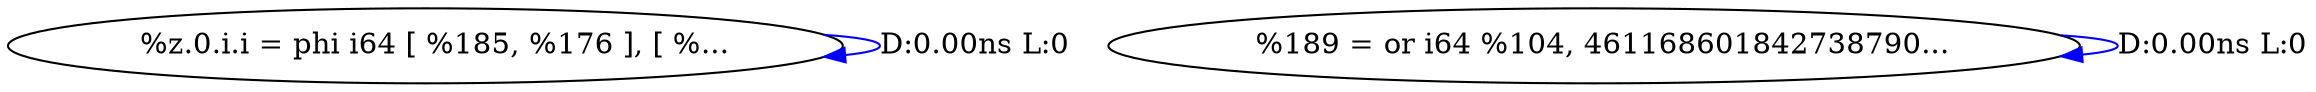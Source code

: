 digraph {
Node0x39376a0[label="  %z.0.i.i = phi i64 [ %185, %176 ], [ %..."];
Node0x39376a0 -> Node0x39376a0[label="D:0.00ns L:0",color=blue];
Node0x3937780[label="  %189 = or i64 %104, 461168601842738790..."];
Node0x3937780 -> Node0x3937780[label="D:0.00ns L:0",color=blue];
}
